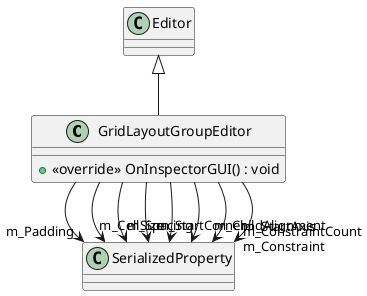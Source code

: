 @startuml
class GridLayoutGroupEditor {
    + <<override>> OnInspectorGUI() : void
}
Editor <|-- GridLayoutGroupEditor
GridLayoutGroupEditor --> "m_Padding" SerializedProperty
GridLayoutGroupEditor --> "m_CellSize" SerializedProperty
GridLayoutGroupEditor --> "m_Spacing" SerializedProperty
GridLayoutGroupEditor --> "m_StartCorner" SerializedProperty
GridLayoutGroupEditor --> "m_StartAxis" SerializedProperty
GridLayoutGroupEditor --> "m_ChildAlignment" SerializedProperty
GridLayoutGroupEditor --> "m_Constraint" SerializedProperty
GridLayoutGroupEditor --> "m_ConstraintCount" SerializedProperty
@enduml
